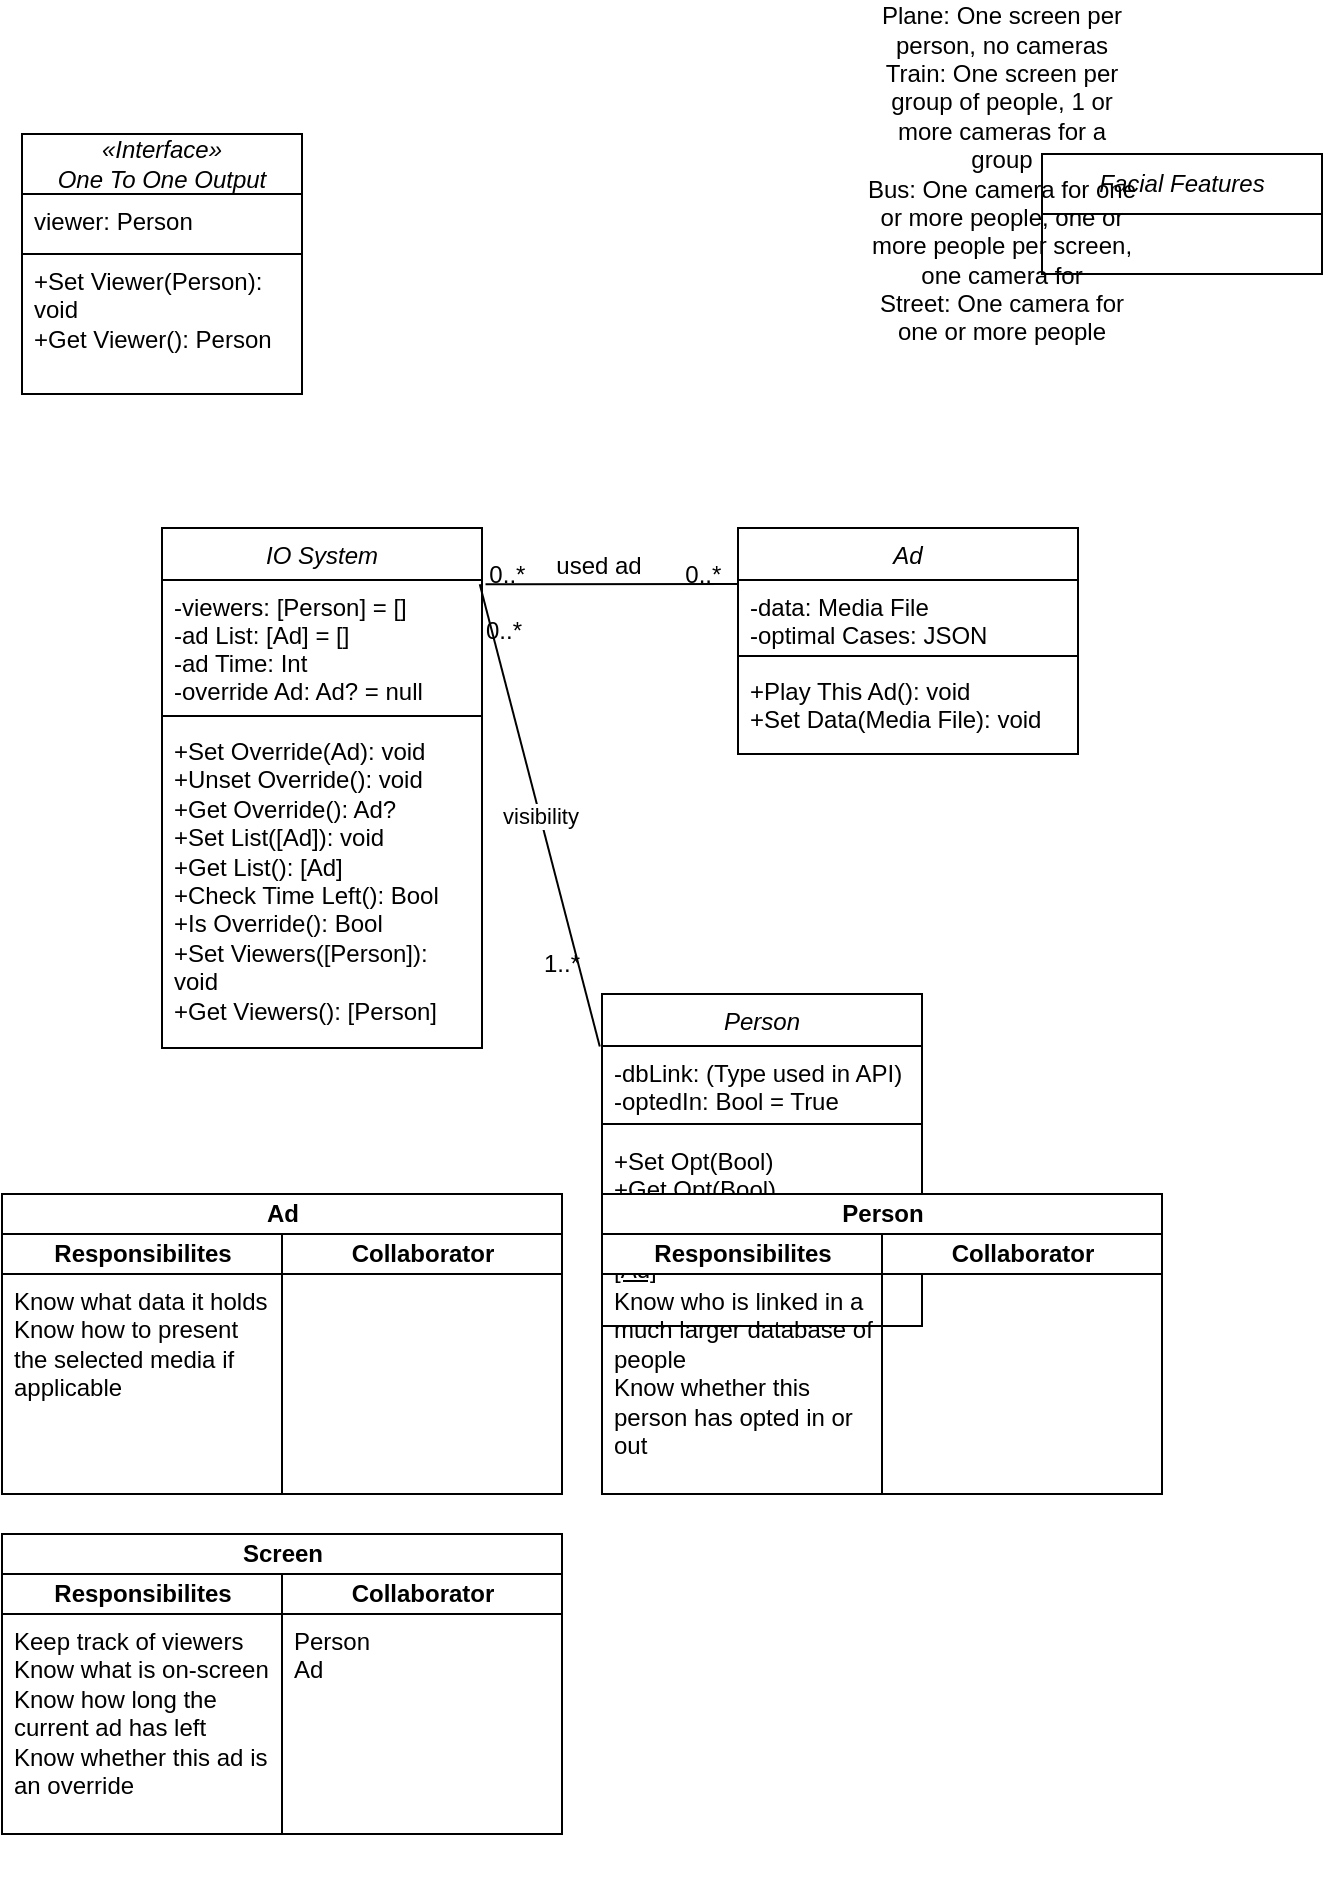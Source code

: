 <mxfile version="20.6.0" type="github" pages="2">
  <diagram id="C5RBs43oDa-KdzZeNtuy" name="Page-1">
    <mxGraphModel dx="496" dy="277" grid="1" gridSize="10" guides="1" tooltips="1" connect="1" arrows="1" fold="1" page="1" pageScale="1" pageWidth="827" pageHeight="1169" math="0" shadow="0">
      <root>
        <mxCell id="WIyWlLk6GJQsqaUBKTNV-0" />
        <mxCell id="WIyWlLk6GJQsqaUBKTNV-1" parent="WIyWlLk6GJQsqaUBKTNV-0" />
        <mxCell id="zkfFHV4jXpPFQw0GAbJ--0" value="IO System" style="swimlane;fontStyle=2;align=center;verticalAlign=top;childLayout=stackLayout;horizontal=1;startSize=26;horizontalStack=0;resizeParent=1;resizeLast=0;collapsible=1;marginBottom=0;rounded=0;shadow=0;strokeWidth=1;" parent="WIyWlLk6GJQsqaUBKTNV-1" vertex="1">
          <mxGeometry x="130" y="437" width="160" height="260" as="geometry">
            <mxRectangle x="230" y="140" width="160" height="26" as="alternateBounds" />
          </mxGeometry>
        </mxCell>
        <mxCell id="zkfFHV4jXpPFQw0GAbJ--1" value="-viewers: [Person] = []&#xa;-ad List: [Ad] = []&#xa;-ad Time: Int&#xa;-override Ad: Ad? = null&#xa;" style="text;align=left;verticalAlign=top;spacingLeft=4;spacingRight=4;overflow=hidden;rotatable=0;points=[[0,0.5],[1,0.5]];portConstraint=eastwest;" parent="zkfFHV4jXpPFQw0GAbJ--0" vertex="1">
          <mxGeometry y="26" width="160" height="64" as="geometry" />
        </mxCell>
        <mxCell id="zkfFHV4jXpPFQw0GAbJ--4" value="" style="line;html=1;strokeWidth=1;align=left;verticalAlign=middle;spacingTop=-1;spacingLeft=3;spacingRight=3;rotatable=0;labelPosition=right;points=[];portConstraint=eastwest;" parent="zkfFHV4jXpPFQw0GAbJ--0" vertex="1">
          <mxGeometry y="90" width="160" height="8" as="geometry" />
        </mxCell>
        <mxCell id="QdFQj7nJMUhyKqi0MS59-3" value="+Set Override(Ad): void&lt;br&gt;&lt;div&gt;+Unset Override(): void&lt;/div&gt;&lt;div&gt;+Get Override(): Ad?&lt;br&gt;&lt;/div&gt;&lt;div&gt;+Set List([Ad]): void&lt;/div&gt;&lt;div&gt;+Get List(): [Ad]&lt;/div&gt;&lt;div&gt;+Check Time Left(): Bool&lt;/div&gt;&lt;div&gt;+Is Override(): Bool&lt;/div&gt;&lt;div&gt;&lt;div&gt;+Set Viewers([Person]): void&lt;/div&gt;+Get Viewers(): [Person]&lt;/div&gt;" style="text;html=1;strokeColor=none;fillColor=none;align=left;verticalAlign=top;whiteSpace=wrap;rounded=0;spacingLeft=4;spacingRight=4;" parent="zkfFHV4jXpPFQw0GAbJ--0" vertex="1">
          <mxGeometry y="98" width="160" height="162" as="geometry" />
        </mxCell>
        <mxCell id="zkfFHV4jXpPFQw0GAbJ--17" value="Ad" style="swimlane;fontStyle=2;align=center;verticalAlign=top;childLayout=stackLayout;horizontal=1;startSize=26;horizontalStack=0;resizeParent=1;resizeLast=0;collapsible=1;marginBottom=0;rounded=0;shadow=0;strokeWidth=1;" parent="WIyWlLk6GJQsqaUBKTNV-1" vertex="1">
          <mxGeometry x="418" y="437" width="170" height="113" as="geometry">
            <mxRectangle x="550" y="140" width="160" height="26" as="alternateBounds" />
          </mxGeometry>
        </mxCell>
        <mxCell id="zkfFHV4jXpPFQw0GAbJ--18" value="-data: Media File&#xa;-optimal Cases: JSON&#xa;" style="text;align=left;verticalAlign=top;spacingLeft=4;spacingRight=4;overflow=hidden;rotatable=0;points=[[0,0.5],[1,0.5]];portConstraint=eastwest;" parent="zkfFHV4jXpPFQw0GAbJ--17" vertex="1">
          <mxGeometry y="26" width="170" height="34" as="geometry" />
        </mxCell>
        <mxCell id="zkfFHV4jXpPFQw0GAbJ--23" value="" style="line;html=1;strokeWidth=1;align=left;verticalAlign=middle;spacingTop=-1;spacingLeft=3;spacingRight=3;rotatable=0;labelPosition=right;points=[];portConstraint=eastwest;" parent="zkfFHV4jXpPFQw0GAbJ--17" vertex="1">
          <mxGeometry y="60" width="170" height="8" as="geometry" />
        </mxCell>
        <mxCell id="zkfFHV4jXpPFQw0GAbJ--24" value="+Play This Ad(): void&#xa;+Set Data(Media File): void&#xa;" style="text;align=left;verticalAlign=top;spacingLeft=4;spacingRight=4;overflow=hidden;rotatable=0;points=[[0,0.5],[1,0.5]];portConstraint=eastwest;" parent="zkfFHV4jXpPFQw0GAbJ--17" vertex="1">
          <mxGeometry y="68" width="170" height="42" as="geometry" />
        </mxCell>
        <mxCell id="zkfFHV4jXpPFQw0GAbJ--26" value="" style="endArrow=none;shadow=0;strokeWidth=1;rounded=0;endFill=0;edgeStyle=elbowEdgeStyle;elbow=vertical;exitX=1.011;exitY=0.108;exitDx=0;exitDy=0;exitPerimeter=0;" parent="WIyWlLk6GJQsqaUBKTNV-1" source="zkfFHV4jXpPFQw0GAbJ--0" target="zkfFHV4jXpPFQw0GAbJ--17" edge="1">
          <mxGeometry x="0.5" y="41" relative="1" as="geometry">
            <mxPoint x="290" y="509" as="sourcePoint" />
            <mxPoint x="450" y="509" as="targetPoint" />
            <mxPoint x="-40" y="32" as="offset" />
          </mxGeometry>
        </mxCell>
        <mxCell id="zkfFHV4jXpPFQw0GAbJ--27" value="0..*" style="resizable=0;align=left;verticalAlign=bottom;labelBackgroundColor=none;fontSize=12;" parent="zkfFHV4jXpPFQw0GAbJ--26" connectable="0" vertex="1">
          <mxGeometry x="-1" relative="1" as="geometry">
            <mxPoint y="4" as="offset" />
          </mxGeometry>
        </mxCell>
        <mxCell id="zkfFHV4jXpPFQw0GAbJ--28" value="0..*" style="resizable=0;align=right;verticalAlign=bottom;labelBackgroundColor=none;fontSize=12;" parent="zkfFHV4jXpPFQw0GAbJ--26" connectable="0" vertex="1">
          <mxGeometry x="1" relative="1" as="geometry">
            <mxPoint x="-7" y="4" as="offset" />
          </mxGeometry>
        </mxCell>
        <mxCell id="zkfFHV4jXpPFQw0GAbJ--29" value="used ad" style="text;html=1;resizable=0;points=[];;align=center;verticalAlign=middle;labelBackgroundColor=none;rounded=0;shadow=0;strokeWidth=1;fontSize=12;" parent="zkfFHV4jXpPFQw0GAbJ--26" vertex="1" connectable="0">
          <mxGeometry x="0.5" y="49" relative="1" as="geometry">
            <mxPoint x="-38" y="40" as="offset" />
          </mxGeometry>
        </mxCell>
        <mxCell id="QdFQj7nJMUhyKqi0MS59-4" value="Person" style="swimlane;fontStyle=2;align=center;verticalAlign=top;childLayout=stackLayout;horizontal=1;startSize=26;horizontalStack=0;resizeParent=1;resizeLast=0;collapsible=1;marginBottom=0;rounded=0;shadow=0;strokeWidth=1;" parent="WIyWlLk6GJQsqaUBKTNV-1" vertex="1">
          <mxGeometry x="350" y="670" width="160" height="166" as="geometry">
            <mxRectangle x="550" y="140" width="160" height="26" as="alternateBounds" />
          </mxGeometry>
        </mxCell>
        <mxCell id="QdFQj7nJMUhyKqi0MS59-5" value="-dbLink: (Type used in API)&#xa;-optedIn: Bool = True&#xa;" style="text;align=left;verticalAlign=top;spacingLeft=4;spacingRight=4;overflow=hidden;rotatable=0;points=[[0,0.5],[1,0.5]];portConstraint=eastwest;" parent="QdFQj7nJMUhyKqi0MS59-4" vertex="1">
          <mxGeometry y="26" width="160" height="34" as="geometry" />
        </mxCell>
        <mxCell id="QdFQj7nJMUhyKqi0MS59-6" value="" style="line;html=1;strokeWidth=1;align=left;verticalAlign=middle;spacingTop=-1;spacingLeft=3;spacingRight=3;rotatable=0;labelPosition=right;points=[];portConstraint=eastwest;" parent="QdFQj7nJMUhyKqi0MS59-4" vertex="1">
          <mxGeometry y="60" width="160" height="10" as="geometry" />
        </mxCell>
        <mxCell id="QdFQj7nJMUhyKqi0MS59-7" value="+Set Opt(Bool)&#xa;+Get Opt(Bool)&#xa;&#xa;" style="text;align=left;verticalAlign=top;spacingLeft=4;spacingRight=4;overflow=hidden;rotatable=0;points=[[0,0.5],[1,0.5]];portConstraint=eastwest;" parent="QdFQj7nJMUhyKqi0MS59-4" vertex="1">
          <mxGeometry y="70" width="160" height="40" as="geometry" />
        </mxCell>
        <mxCell id="yFS7yAR8zqtxqqZhLGyJ-17" value="&lt;u&gt;+OptimalAdsFor([Person]): [Ad]&lt;/u&gt;" style="text;html=1;strokeColor=none;fillColor=none;align=left;verticalAlign=top;whiteSpace=wrap;rounded=0;labelBackgroundColor=none;fontColor=default;spacingLeft=4;spacingRight=4;" parent="QdFQj7nJMUhyKqi0MS59-4" vertex="1">
          <mxGeometry y="110" width="160" height="50" as="geometry" />
        </mxCell>
        <mxCell id="QdFQj7nJMUhyKqi0MS59-8" value="visibility" style="endArrow=none;html=1;rounded=0;exitX=0.993;exitY=0.108;exitDx=0;exitDy=0;exitPerimeter=0;entryX=-0.007;entryY=0.158;entryDx=0;entryDy=0;entryPerimeter=0;elbow=vertical;endFill=0;" parent="WIyWlLk6GJQsqaUBKTNV-1" source="zkfFHV4jXpPFQw0GAbJ--0" target="QdFQj7nJMUhyKqi0MS59-4" edge="1">
          <mxGeometry width="50" height="50" relative="1" as="geometry">
            <mxPoint x="290" y="617" as="sourcePoint" />
            <mxPoint x="340" y="567" as="targetPoint" />
          </mxGeometry>
        </mxCell>
        <mxCell id="QdFQj7nJMUhyKqi0MS59-9" value="0..*" style="resizable=0;align=left;verticalAlign=bottom;labelBackgroundColor=none;fontSize=12;" parent="WIyWlLk6GJQsqaUBKTNV-1" connectable="0" vertex="1">
          <mxGeometry x="289.996" y="497.004" as="geometry" />
        </mxCell>
        <mxCell id="QdFQj7nJMUhyKqi0MS59-10" value="1..*" style="text;html=1;strokeColor=none;fillColor=none;align=center;verticalAlign=middle;whiteSpace=wrap;rounded=0;" parent="WIyWlLk6GJQsqaUBKTNV-1" vertex="1">
          <mxGeometry x="320" y="640" width="20" height="30" as="geometry" />
        </mxCell>
        <mxCell id="QdFQj7nJMUhyKqi0MS59-39" value="Ad" style="swimlane;childLayout=stackLayout;resizeParent=1;resizeParentMax=0;startSize=20;html=1;" parent="WIyWlLk6GJQsqaUBKTNV-1" vertex="1">
          <mxGeometry x="50.0" y="770" width="280.0" height="150" as="geometry" />
        </mxCell>
        <mxCell id="QdFQj7nJMUhyKqi0MS59-40" value="Responsibilites" style="swimlane;startSize=20;html=1;" parent="QdFQj7nJMUhyKqi0MS59-39" vertex="1">
          <mxGeometry y="20" width="140.0" height="130" as="geometry">
            <mxRectangle y="20" width="40" height="460" as="alternateBounds" />
          </mxGeometry>
        </mxCell>
        <mxCell id="QdFQj7nJMUhyKqi0MS59-41" value="Collaborator" style="swimlane;startSize=20;html=1;swimlaneLine=1;gradientColor=none;fillColor=default;" parent="QdFQj7nJMUhyKqi0MS59-39" vertex="1">
          <mxGeometry x="140.0" y="20" width="140" height="130" as="geometry" />
        </mxCell>
        <mxCell id="QdFQj7nJMUhyKqi0MS59-44" value="&lt;div&gt;Know what data it holds&lt;/div&gt;&lt;div&gt;Know how to present the selected media if applicable&lt;br&gt;&lt;/div&gt;" style="text;html=1;strokeColor=none;fillColor=none;align=left;verticalAlign=top;whiteSpace=wrap;rounded=0;spacingLeft=4;spacingRight=4;" parent="WIyWlLk6GJQsqaUBKTNV-1" vertex="1">
          <mxGeometry x="50" y="810" width="140" height="110" as="geometry" />
        </mxCell>
        <mxCell id="QdFQj7nJMUhyKqi0MS59-45" value="Person" style="swimlane;childLayout=stackLayout;resizeParent=1;resizeParentMax=0;startSize=20;html=1;" parent="WIyWlLk6GJQsqaUBKTNV-1" vertex="1">
          <mxGeometry x="350.0" y="770" width="280" height="150" as="geometry" />
        </mxCell>
        <mxCell id="QdFQj7nJMUhyKqi0MS59-46" value="Responsibilites" style="swimlane;startSize=20;html=1;" parent="QdFQj7nJMUhyKqi0MS59-45" vertex="1">
          <mxGeometry y="20" width="140" height="130" as="geometry">
            <mxRectangle y="20" width="40" height="460" as="alternateBounds" />
          </mxGeometry>
        </mxCell>
        <mxCell id="QdFQj7nJMUhyKqi0MS59-50" value="&lt;div&gt;Know who is linked in a much larger database of people&lt;/div&gt;&lt;div&gt;Know whether this person has opted in or out&lt;br&gt;&lt;/div&gt;" style="text;html=1;strokeColor=none;fillColor=none;align=left;verticalAlign=top;whiteSpace=wrap;rounded=0;spacingLeft=4;spacingRight=4;" parent="QdFQj7nJMUhyKqi0MS59-46" vertex="1">
          <mxGeometry y="20" width="140" height="110" as="geometry" />
        </mxCell>
        <mxCell id="QdFQj7nJMUhyKqi0MS59-47" value="Collaborator" style="swimlane;startSize=20;html=1;swimlaneLine=1;gradientColor=none;fillColor=default;" parent="QdFQj7nJMUhyKqi0MS59-45" vertex="1">
          <mxGeometry x="140" y="20" width="140" height="130" as="geometry" />
        </mxCell>
        <mxCell id="QdFQj7nJMUhyKqi0MS59-12" value="Screen" style="swimlane;childLayout=stackLayout;resizeParent=1;resizeParentMax=0;startSize=20;html=1;" parent="WIyWlLk6GJQsqaUBKTNV-1" vertex="1">
          <mxGeometry x="50.0" y="940" width="280.0" height="150" as="geometry" />
        </mxCell>
        <mxCell id="QdFQj7nJMUhyKqi0MS59-13" value="Responsibilites" style="swimlane;startSize=20;html=1;" parent="QdFQj7nJMUhyKqi0MS59-12" vertex="1">
          <mxGeometry y="20" width="140.0" height="130" as="geometry">
            <mxRectangle y="20" width="40" height="460" as="alternateBounds" />
          </mxGeometry>
        </mxCell>
        <mxCell id="QdFQj7nJMUhyKqi0MS59-14" value="Collaborator" style="swimlane;startSize=20;html=1;swimlaneLine=1;gradientColor=none;fillColor=default;" parent="QdFQj7nJMUhyKqi0MS59-12" vertex="1">
          <mxGeometry x="140.0" y="20" width="140" height="130" as="geometry" />
        </mxCell>
        <mxCell id="QdFQj7nJMUhyKqi0MS59-18" value="&lt;div&gt;Person&lt;/div&gt;&lt;div&gt;Ad&lt;/div&gt;&lt;div&gt;&lt;br&gt;&lt;/div&gt;" style="text;html=1;strokeColor=none;fillColor=none;align=left;verticalAlign=top;whiteSpace=wrap;rounded=0;spacingLeft=4;spacingRight=4;" parent="QdFQj7nJMUhyKqi0MS59-14" vertex="1">
          <mxGeometry y="20" width="140" height="140" as="geometry" />
        </mxCell>
        <mxCell id="QdFQj7nJMUhyKqi0MS59-17" value="&lt;div&gt;Keep track of viewers&lt;/div&gt;&lt;div&gt;Know what is on-screen&lt;/div&gt;&lt;div&gt;Know how long the current ad has left&lt;/div&gt;&lt;div&gt;Know whether this ad is an override&lt;br&gt;&lt;/div&gt;" style="text;html=1;strokeColor=none;fillColor=none;align=left;verticalAlign=top;whiteSpace=wrap;rounded=0;spacingLeft=4;spacingRight=4;" parent="WIyWlLk6GJQsqaUBKTNV-1" vertex="1">
          <mxGeometry x="50" y="980" width="140" height="140" as="geometry" />
        </mxCell>
        <mxCell id="uAK3xlXK2mrY2HopzBhD-0" value="«Interface»&lt;br&gt;&lt;div&gt;One To One Output&lt;br&gt;&lt;/div&gt;" style="swimlane;fontStyle=2;childLayout=stackLayout;horizontal=1;startSize=30;horizontalStack=0;resizeParent=1;resizeParentMax=0;resizeLast=0;collapsible=1;marginBottom=0;whiteSpace=wrap;html=1;" vertex="1" parent="WIyWlLk6GJQsqaUBKTNV-1">
          <mxGeometry x="60" y="240" width="140" height="130" as="geometry" />
        </mxCell>
        <mxCell id="Ajtq4B7QNOzPhBW8zNsP-0" value="&lt;div&gt;viewer: Person&lt;/div&gt;&lt;div&gt;&lt;br&gt;&lt;/div&gt;" style="text;html=1;strokeColor=none;fillColor=none;align=left;verticalAlign=top;whiteSpace=wrap;rounded=0;spacingLeft=4;spacingRight=4;" vertex="1" parent="uAK3xlXK2mrY2HopzBhD-0">
          <mxGeometry y="30" width="140" height="30" as="geometry" />
        </mxCell>
        <mxCell id="Ajtq4B7QNOzPhBW8zNsP-11" value="&lt;div&gt;&lt;div&gt;+Set Viewer(Person): void&lt;/div&gt;+Get Viewer(): Person&lt;/div&gt;" style="text;html=1;strokeColor=none;fillColor=none;align=left;verticalAlign=top;whiteSpace=wrap;rounded=0;fontFamily=Helvetica;fontSize=12;fontColor=default;spacingLeft=4;spacingRight=4;" vertex="1" parent="uAK3xlXK2mrY2HopzBhD-0">
          <mxGeometry y="60" width="140" height="70" as="geometry" />
        </mxCell>
        <mxCell id="Ajtq4B7QNOzPhBW8zNsP-12" value="" style="endArrow=none;html=1;rounded=0;fontFamily=Helvetica;fontSize=12;fontColor=default;exitX=0;exitY=1;exitDx=0;exitDy=0;entryX=1;entryY=1;entryDx=0;entryDy=0;" edge="1" parent="uAK3xlXK2mrY2HopzBhD-0" source="Ajtq4B7QNOzPhBW8zNsP-0" target="Ajtq4B7QNOzPhBW8zNsP-0">
          <mxGeometry width="50" height="50" relative="1" as="geometry">
            <mxPoint x="120" y="100" as="sourcePoint" />
            <mxPoint x="170" y="50" as="targetPoint" />
          </mxGeometry>
        </mxCell>
        <mxCell id="uAK3xlXK2mrY2HopzBhD-5" value="Facial Features" style="swimlane;fontStyle=2;childLayout=stackLayout;horizontal=1;startSize=30;horizontalStack=0;resizeParent=1;resizeParentMax=0;resizeLast=0;collapsible=1;marginBottom=0;whiteSpace=wrap;html=1;" vertex="1" parent="WIyWlLk6GJQsqaUBKTNV-1">
          <mxGeometry x="570" y="250" width="140" height="60" as="geometry" />
        </mxCell>
        <mxCell id="uAK3xlXK2mrY2HopzBhD-7" value="&lt;div&gt;Plane: One screen per person, no cameras&lt;/div&gt;&lt;div&gt;Train: One screen per group of people, 1 or more cameras for a group&lt;/div&gt;&lt;div&gt;Bus: One camera for one or more people, one or more people per screen, one camera for &lt;br&gt;&lt;/div&gt;&lt;div&gt;Street: One camera for one or more people&lt;br&gt;&lt;/div&gt;" style="text;html=1;strokeColor=none;fillColor=none;align=center;verticalAlign=middle;whiteSpace=wrap;rounded=0;" vertex="1" parent="WIyWlLk6GJQsqaUBKTNV-1">
          <mxGeometry x="480" y="180" width="140" height="160" as="geometry" />
        </mxCell>
      </root>
    </mxGraphModel>
  </diagram>
  <diagram id="QdAdm9b3VDExg5S1HD6L" name="Page-2">
    <mxGraphModel dx="868" dy="484" grid="1" gridSize="10" guides="1" tooltips="1" connect="1" arrows="1" fold="1" page="1" pageScale="1" pageWidth="850" pageHeight="1100" math="0" shadow="0">
      <root>
        <mxCell id="0" />
        <mxCell id="1" parent="0" />
      </root>
    </mxGraphModel>
  </diagram>
</mxfile>
